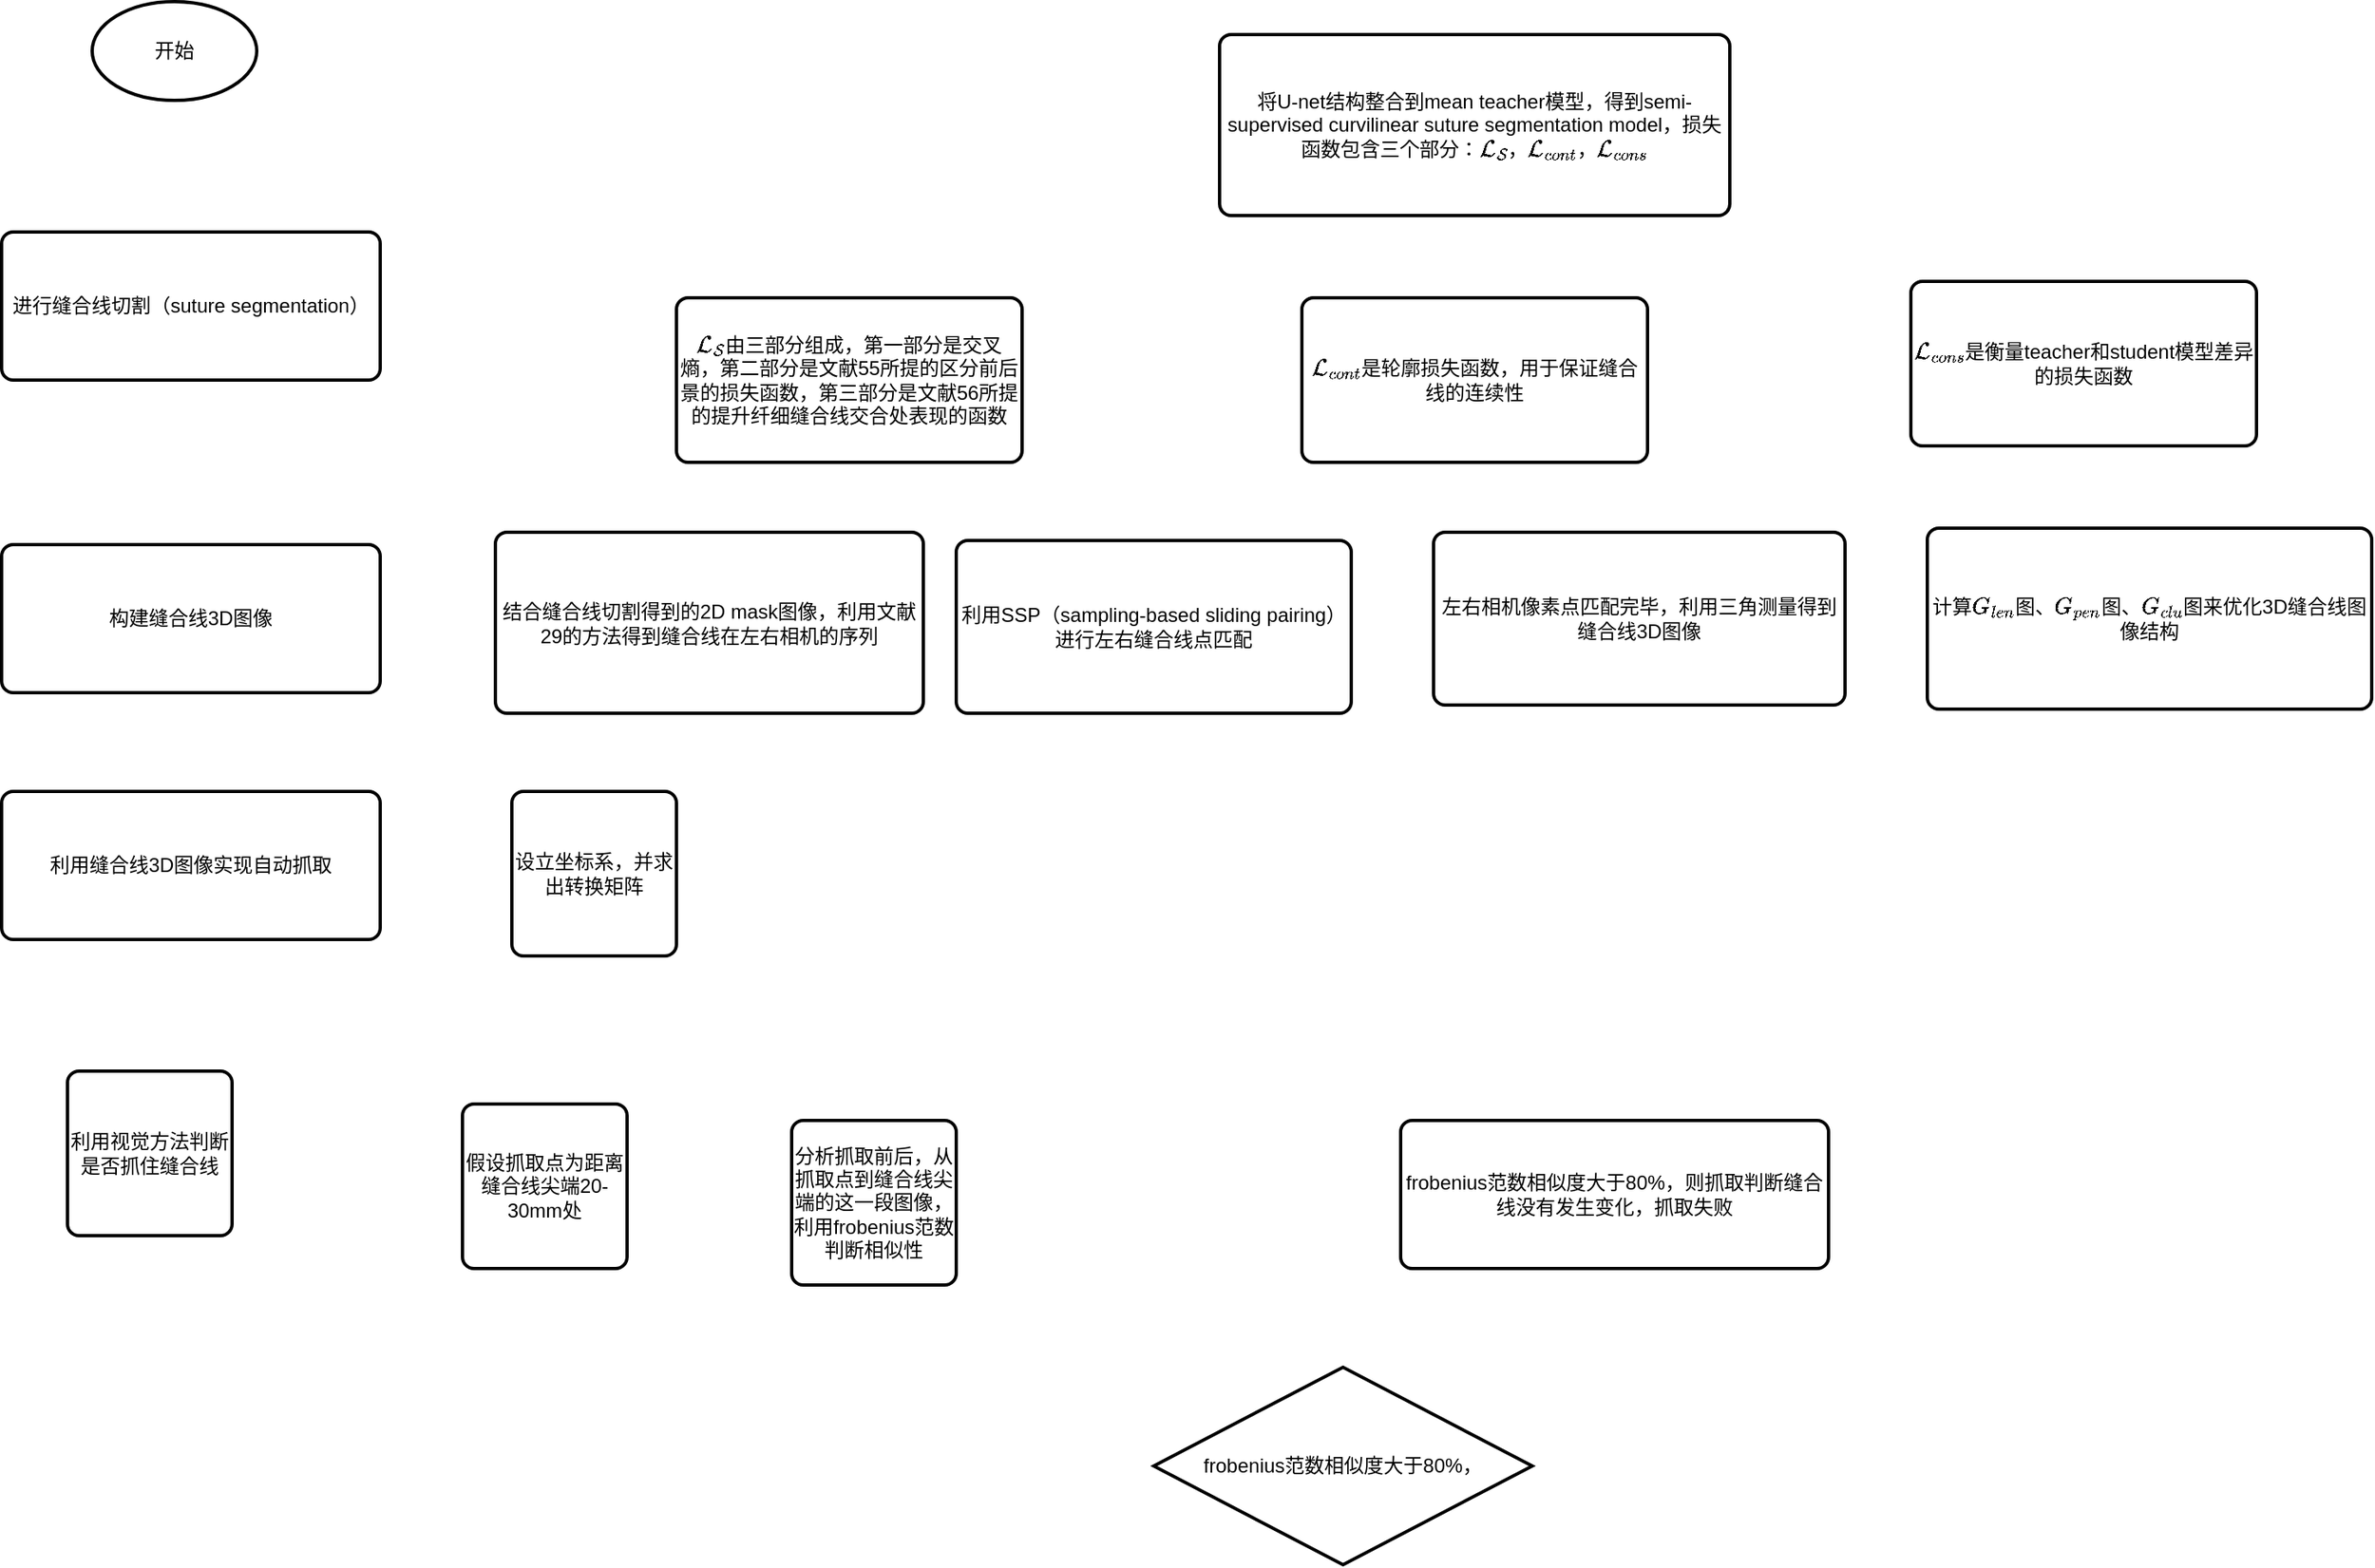 <mxfile version="21.8.1" type="github">
  <diagram name="第 1 页" id="eGQYAnPUL8QZylnuPs7z">
    <mxGraphModel dx="1744" dy="900" grid="1" gridSize="10" guides="1" tooltips="1" connect="1" arrows="1" fold="1" page="1" pageScale="1" pageWidth="3300" pageHeight="4681" math="1" shadow="0">
      <root>
        <mxCell id="0" />
        <mxCell id="1" parent="0" />
        <mxCell id="T1j7ensU6uTVMmLM1-F6-1" value="开始" style="strokeWidth=2;html=1;shape=mxgraph.flowchart.start_1;whiteSpace=wrap;" vertex="1" parent="1">
          <mxGeometry x="425" y="190" width="100" height="60" as="geometry" />
        </mxCell>
        <mxCell id="T1j7ensU6uTVMmLM1-F6-2" value="将U-net结构整合到mean teacher模型，得到semi-supervised curvilinear suture segmentation model，损失函数包含三个部分：\(\mathcal{L_S}\)，\(\mathcal{L_{cont}}\)，\(\mathcal{L_{cons}}\)" style="rounded=1;whiteSpace=wrap;html=1;absoluteArcSize=1;arcSize=14;strokeWidth=2;" vertex="1" parent="1">
          <mxGeometry x="1110" y="210" width="310" height="110" as="geometry" />
        </mxCell>
        <mxCell id="T1j7ensU6uTVMmLM1-F6-3" value="进行缝合线切割（suture segmentation）" style="rounded=1;whiteSpace=wrap;html=1;absoluteArcSize=1;arcSize=14;strokeWidth=2;" vertex="1" parent="1">
          <mxGeometry x="370" y="330" width="230" height="90" as="geometry" />
        </mxCell>
        <mxCell id="T1j7ensU6uTVMmLM1-F6-4" value="\(\mathcal{L_S}\)由三部分组成，第一部分是交叉熵，第二部分是文献55所提的区分前后景的损失函数，第三部分是文献56所提的提升纤细缝合线交合处表现的函数" style="rounded=1;whiteSpace=wrap;html=1;absoluteArcSize=1;arcSize=14;strokeWidth=2;" vertex="1" parent="1">
          <mxGeometry x="780" y="370" width="210" height="100" as="geometry" />
        </mxCell>
        <mxCell id="T1j7ensU6uTVMmLM1-F6-5" value="\(\mathcal{L_{cont}}\)是轮廓损失函数，用于保证缝合线的连续性" style="rounded=1;whiteSpace=wrap;html=1;absoluteArcSize=1;arcSize=14;strokeWidth=2;" vertex="1" parent="1">
          <mxGeometry x="1160" y="370" width="210" height="100" as="geometry" />
        </mxCell>
        <mxCell id="T1j7ensU6uTVMmLM1-F6-6" value="\(\mathcal{L_{cons}}\)是衡量teacher和student模型差异的损失函数&lt;br&gt;" style="rounded=1;whiteSpace=wrap;html=1;absoluteArcSize=1;arcSize=14;strokeWidth=2;" vertex="1" parent="1">
          <mxGeometry x="1530" y="360" width="210" height="100" as="geometry" />
        </mxCell>
        <mxCell id="T1j7ensU6uTVMmLM1-F6-8" value="构建缝合线3D图像" style="rounded=1;whiteSpace=wrap;html=1;absoluteArcSize=1;arcSize=14;strokeWidth=2;" vertex="1" parent="1">
          <mxGeometry x="370" y="520" width="230" height="90" as="geometry" />
        </mxCell>
        <mxCell id="T1j7ensU6uTVMmLM1-F6-9" value="利用缝合线3D图像实现自动抓取" style="rounded=1;whiteSpace=wrap;html=1;absoluteArcSize=1;arcSize=14;strokeWidth=2;" vertex="1" parent="1">
          <mxGeometry x="370" y="670" width="230" height="90" as="geometry" />
        </mxCell>
        <mxCell id="T1j7ensU6uTVMmLM1-F6-10" value="结合缝合线切割得到的2D mask图像，利用文献29的方法得到缝合线在左右相机的序列" style="rounded=1;whiteSpace=wrap;html=1;absoluteArcSize=1;arcSize=14;strokeWidth=2;" vertex="1" parent="1">
          <mxGeometry x="670" y="512.5" width="260" height="110" as="geometry" />
        </mxCell>
        <mxCell id="T1j7ensU6uTVMmLM1-F6-11" value="利用SSP（sampling-based sliding pairing）进行左右缝合线点匹配" style="rounded=1;whiteSpace=wrap;html=1;absoluteArcSize=1;arcSize=14;strokeWidth=2;" vertex="1" parent="1">
          <mxGeometry x="950" y="517.5" width="240" height="105" as="geometry" />
        </mxCell>
        <mxCell id="T1j7ensU6uTVMmLM1-F6-12" value="左右相机像素点匹配完毕，利用三角测量得到缝合线3D图像" style="rounded=1;whiteSpace=wrap;html=1;absoluteArcSize=1;arcSize=14;strokeWidth=2;" vertex="1" parent="1">
          <mxGeometry x="1240" y="512.5" width="250" height="105" as="geometry" />
        </mxCell>
        <mxCell id="T1j7ensU6uTVMmLM1-F6-13" value="计算\(G_{len}\)图、\(G_{pen}\)图、\(G_{clu}\)图来优化3D缝合线图像结构" style="rounded=1;whiteSpace=wrap;html=1;absoluteArcSize=1;arcSize=14;strokeWidth=2;" vertex="1" parent="1">
          <mxGeometry x="1540" y="510" width="270" height="110" as="geometry" />
        </mxCell>
        <mxCell id="T1j7ensU6uTVMmLM1-F6-14" value="设立坐标系，并求出转换矩阵" style="rounded=1;whiteSpace=wrap;html=1;absoluteArcSize=1;arcSize=14;strokeWidth=2;" vertex="1" parent="1">
          <mxGeometry x="680" y="670" width="100" height="100" as="geometry" />
        </mxCell>
        <mxCell id="T1j7ensU6uTVMmLM1-F6-15" value="利用视觉方法判断是否抓住缝合线" style="rounded=1;whiteSpace=wrap;html=1;absoluteArcSize=1;arcSize=14;strokeWidth=2;" vertex="1" parent="1">
          <mxGeometry x="410" y="840" width="100" height="100" as="geometry" />
        </mxCell>
        <mxCell id="T1j7ensU6uTVMmLM1-F6-16" value="假设抓取点为距离缝合线尖端20-30mm处" style="rounded=1;whiteSpace=wrap;html=1;absoluteArcSize=1;arcSize=14;strokeWidth=2;" vertex="1" parent="1">
          <mxGeometry x="650" y="860" width="100" height="100" as="geometry" />
        </mxCell>
        <mxCell id="T1j7ensU6uTVMmLM1-F6-17" value="分析抓取前后，从抓取点到缝合线尖端的这一段图像，利用frobenius范数判断相似性" style="rounded=1;whiteSpace=wrap;html=1;absoluteArcSize=1;arcSize=14;strokeWidth=2;" vertex="1" parent="1">
          <mxGeometry x="850" y="870" width="100" height="100" as="geometry" />
        </mxCell>
        <mxCell id="T1j7ensU6uTVMmLM1-F6-18" value="frobenius范数相似度大于80%，则抓取判断缝合线没有发生变化，抓取失败" style="rounded=1;whiteSpace=wrap;html=1;absoluteArcSize=1;arcSize=14;strokeWidth=2;" vertex="1" parent="1">
          <mxGeometry x="1220" y="870" width="260" height="90" as="geometry" />
        </mxCell>
        <mxCell id="T1j7ensU6uTVMmLM1-F6-19" value="frobenius范数相似度大于80%，" style="strokeWidth=2;html=1;shape=mxgraph.flowchart.decision;whiteSpace=wrap;" vertex="1" parent="1">
          <mxGeometry x="1070" y="1020" width="230" height="120" as="geometry" />
        </mxCell>
      </root>
    </mxGraphModel>
  </diagram>
</mxfile>
